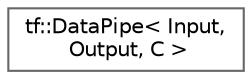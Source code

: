 digraph "类继承关系图"
{
 // LATEX_PDF_SIZE
  bgcolor="transparent";
  edge [fontname=Helvetica,fontsize=10,labelfontname=Helvetica,labelfontsize=10];
  node [fontname=Helvetica,fontsize=10,shape=box,height=0.2,width=0.4];
  rankdir="LR";
  Node0 [id="Node000000",label="tf::DataPipe\< Input,\l Output, C \>",height=0.2,width=0.4,color="grey40", fillcolor="white", style="filled",URL="$classtf_1_1_data_pipe.html",tooltip="class to create a stage in a data-parallel pipeline"];
}
